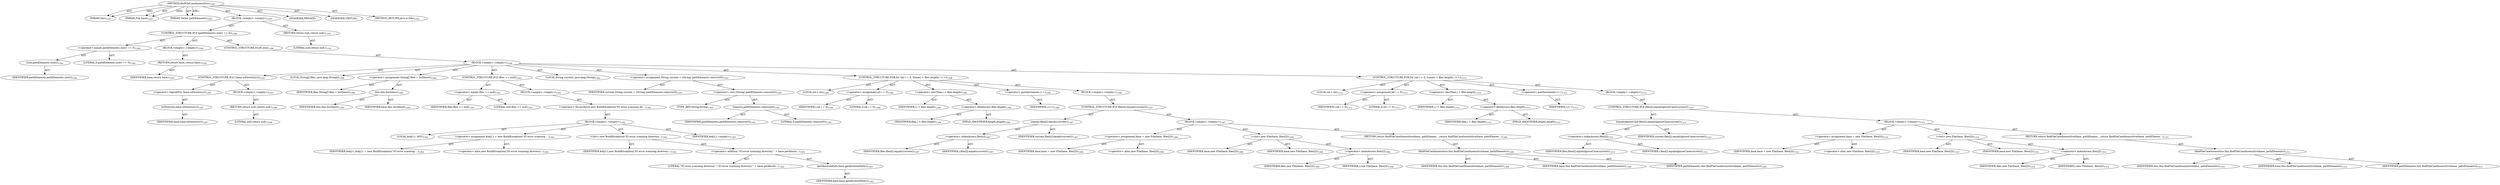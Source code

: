 digraph "findFileCaseInsensitive" {  
"111669149741" [label = <(METHOD,findFileCaseInsensitive)<SUB>1293</SUB>> ]
"115964117013" [label = <(PARAM,this)<SUB>1293</SUB>> ]
"115964117075" [label = <(PARAM,File base)<SUB>1293</SUB>> ]
"115964117076" [label = <(PARAM,Vector pathElements)<SUB>1293</SUB>> ]
"25769803931" [label = <(BLOCK,&lt;empty&gt;,&lt;empty&gt;)<SUB>1293</SUB>> ]
"47244640356" [label = <(CONTROL_STRUCTURE,IF,if (pathElements.size() == 0))<SUB>1294</SUB>> ]
"30064771754" [label = <(&lt;operator&gt;.equals,pathElements.size() == 0)<SUB>1294</SUB>> ]
"30064771755" [label = <(size,pathElements.size())<SUB>1294</SUB>> ]
"68719477339" [label = <(IDENTIFIER,pathElements,pathElements.size())<SUB>1294</SUB>> ]
"90194313316" [label = <(LITERAL,0,pathElements.size() == 0)<SUB>1294</SUB>> ]
"25769803932" [label = <(BLOCK,&lt;empty&gt;,&lt;empty&gt;)<SUB>1294</SUB>> ]
"146028888101" [label = <(RETURN,return base;,return base;)<SUB>1295</SUB>> ]
"68719477340" [label = <(IDENTIFIER,base,return base;)<SUB>1295</SUB>> ]
"47244640357" [label = <(CONTROL_STRUCTURE,ELSE,else)<SUB>1296</SUB>> ]
"25769803933" [label = <(BLOCK,&lt;empty&gt;,&lt;empty&gt;)<SUB>1296</SUB>> ]
"47244640358" [label = <(CONTROL_STRUCTURE,IF,if (!base.isDirectory()))<SUB>1297</SUB>> ]
"30064771756" [label = <(&lt;operator&gt;.logicalNot,!base.isDirectory())<SUB>1297</SUB>> ]
"30064771757" [label = <(isDirectory,base.isDirectory())<SUB>1297</SUB>> ]
"68719477341" [label = <(IDENTIFIER,base,base.isDirectory())<SUB>1297</SUB>> ]
"25769803934" [label = <(BLOCK,&lt;empty&gt;,&lt;empty&gt;)<SUB>1297</SUB>> ]
"146028888102" [label = <(RETURN,return null;,return null;)<SUB>1298</SUB>> ]
"90194313317" [label = <(LITERAL,null,return null;)<SUB>1298</SUB>> ]
"94489280573" [label = <(LOCAL,String[] files: java.lang.String[])<SUB>1300</SUB>> ]
"30064771758" [label = <(&lt;operator&gt;.assignment,String[] files = list(base))<SUB>1300</SUB>> ]
"68719477342" [label = <(IDENTIFIER,files,String[] files = list(base))<SUB>1300</SUB>> ]
"30064771759" [label = <(list,this.list(base))<SUB>1300</SUB>> ]
"68719476790" [label = <(IDENTIFIER,this,this.list(base))<SUB>1300</SUB>> ]
"68719477343" [label = <(IDENTIFIER,base,this.list(base))<SUB>1300</SUB>> ]
"47244640359" [label = <(CONTROL_STRUCTURE,IF,if (files == null))<SUB>1301</SUB>> ]
"30064771760" [label = <(&lt;operator&gt;.equals,files == null)<SUB>1301</SUB>> ]
"68719477344" [label = <(IDENTIFIER,files,files == null)<SUB>1301</SUB>> ]
"90194313318" [label = <(LITERAL,null,files == null)<SUB>1301</SUB>> ]
"25769803935" [label = <(BLOCK,&lt;empty&gt;,&lt;empty&gt;)<SUB>1301</SUB>> ]
"30064771761" [label = <(&lt;operator&gt;.throw,throw new BuildException(&quot;IO error scanning dir...)<SUB>1302</SUB>> ]
"25769803936" [label = <(BLOCK,&lt;empty&gt;,&lt;empty&gt;)<SUB>1302</SUB>> ]
"94489280574" [label = <(LOCAL,$obj11: ANY)<SUB>1302</SUB>> ]
"30064771762" [label = <(&lt;operator&gt;.assignment,$obj11 = new BuildException(&quot;IO error scanning ...)<SUB>1302</SUB>> ]
"68719477345" [label = <(IDENTIFIER,$obj11,$obj11 = new BuildException(&quot;IO error scanning ...)<SUB>1302</SUB>> ]
"30064771763" [label = <(&lt;operator&gt;.alloc,new BuildException(&quot;IO error scanning directory...)<SUB>1302</SUB>> ]
"30064771764" [label = <(&lt;init&gt;,new BuildException(&quot;IO error scanning directory...)<SUB>1302</SUB>> ]
"68719477346" [label = <(IDENTIFIER,$obj11,new BuildException(&quot;IO error scanning directory...)<SUB>1302</SUB>> ]
"30064771765" [label = <(&lt;operator&gt;.addition,&quot;IO error scanning directory &quot; + base.getAbsolu...)<SUB>1302</SUB>> ]
"90194313319" [label = <(LITERAL,&quot;IO error scanning directory &quot;,&quot;IO error scanning directory &quot; + base.getAbsolu...)<SUB>1302</SUB>> ]
"30064771766" [label = <(getAbsolutePath,base.getAbsolutePath())<SUB>1303</SUB>> ]
"68719477347" [label = <(IDENTIFIER,base,base.getAbsolutePath())<SUB>1303</SUB>> ]
"68719477348" [label = <(IDENTIFIER,$obj11,&lt;empty&gt;)<SUB>1302</SUB>> ]
"94489280575" [label = <(LOCAL,String current: java.lang.String)<SUB>1305</SUB>> ]
"30064771767" [label = <(&lt;operator&gt;.assignment,String current = (String) pathElements.remove(0))<SUB>1305</SUB>> ]
"68719477349" [label = <(IDENTIFIER,current,String current = (String) pathElements.remove(0))<SUB>1305</SUB>> ]
"30064771768" [label = <(&lt;operator&gt;.cast,(String) pathElements.remove(0))<SUB>1305</SUB>> ]
"180388626453" [label = <(TYPE_REF,String,String)<SUB>1305</SUB>> ]
"30064771769" [label = <(remove,pathElements.remove(0))<SUB>1305</SUB>> ]
"68719477350" [label = <(IDENTIFIER,pathElements,pathElements.remove(0))<SUB>1305</SUB>> ]
"90194313320" [label = <(LITERAL,0,pathElements.remove(0))<SUB>1305</SUB>> ]
"47244640360" [label = <(CONTROL_STRUCTURE,FOR,for (int i = 0; Some(i &lt; files.length); i++))<SUB>1306</SUB>> ]
"94489280576" [label = <(LOCAL,int i: int)<SUB>1306</SUB>> ]
"30064771770" [label = <(&lt;operator&gt;.assignment,int i = 0)<SUB>1306</SUB>> ]
"68719477351" [label = <(IDENTIFIER,i,int i = 0)<SUB>1306</SUB>> ]
"90194313321" [label = <(LITERAL,0,int i = 0)<SUB>1306</SUB>> ]
"30064771771" [label = <(&lt;operator&gt;.lessThan,i &lt; files.length)<SUB>1306</SUB>> ]
"68719477352" [label = <(IDENTIFIER,i,i &lt; files.length)<SUB>1306</SUB>> ]
"30064771772" [label = <(&lt;operator&gt;.fieldAccess,files.length)<SUB>1306</SUB>> ]
"68719477353" [label = <(IDENTIFIER,files,i &lt; files.length)<SUB>1306</SUB>> ]
"55834575042" [label = <(FIELD_IDENTIFIER,length,length)<SUB>1306</SUB>> ]
"30064771773" [label = <(&lt;operator&gt;.postIncrement,i++)<SUB>1306</SUB>> ]
"68719477354" [label = <(IDENTIFIER,i,i++)<SUB>1306</SUB>> ]
"25769803937" [label = <(BLOCK,&lt;empty&gt;,&lt;empty&gt;)<SUB>1306</SUB>> ]
"47244640361" [label = <(CONTROL_STRUCTURE,IF,if (files[i].equals(current)))<SUB>1307</SUB>> ]
"30064771774" [label = <(equals,files[i].equals(current))<SUB>1307</SUB>> ]
"30064771775" [label = <(&lt;operator&gt;.indexAccess,files[i])<SUB>1307</SUB>> ]
"68719477355" [label = <(IDENTIFIER,files,files[i].equals(current))<SUB>1307</SUB>> ]
"68719477356" [label = <(IDENTIFIER,i,files[i].equals(current))<SUB>1307</SUB>> ]
"68719477357" [label = <(IDENTIFIER,current,files[i].equals(current))<SUB>1307</SUB>> ]
"25769803938" [label = <(BLOCK,&lt;empty&gt;,&lt;empty&gt;)<SUB>1307</SUB>> ]
"30064771776" [label = <(&lt;operator&gt;.assignment,base = new File(base, files[i]))<SUB>1308</SUB>> ]
"68719477358" [label = <(IDENTIFIER,base,base = new File(base, files[i]))<SUB>1308</SUB>> ]
"30064771777" [label = <(&lt;operator&gt;.alloc,new File(base, files[i]))<SUB>1308</SUB>> ]
"30064771778" [label = <(&lt;init&gt;,new File(base, files[i]))<SUB>1308</SUB>> ]
"68719477359" [label = <(IDENTIFIER,base,new File(base, files[i]))<SUB>1308</SUB>> ]
"68719477360" [label = <(IDENTIFIER,base,new File(base, files[i]))<SUB>1308</SUB>> ]
"30064771779" [label = <(&lt;operator&gt;.indexAccess,files[i])<SUB>1308</SUB>> ]
"68719477361" [label = <(IDENTIFIER,files,new File(base, files[i]))<SUB>1308</SUB>> ]
"68719477362" [label = <(IDENTIFIER,i,new File(base, files[i]))<SUB>1308</SUB>> ]
"146028888103" [label = <(RETURN,return findFileCaseInsensitive(base, pathElemen...,return findFileCaseInsensitive(base, pathElemen...)<SUB>1309</SUB>> ]
"30064771780" [label = <(findFileCaseInsensitive,this.findFileCaseInsensitive(base, pathElements))<SUB>1309</SUB>> ]
"68719476791" [label = <(IDENTIFIER,this,this.findFileCaseInsensitive(base, pathElements))<SUB>1309</SUB>> ]
"68719477363" [label = <(IDENTIFIER,base,this.findFileCaseInsensitive(base, pathElements))<SUB>1309</SUB>> ]
"68719477364" [label = <(IDENTIFIER,pathElements,this.findFileCaseInsensitive(base, pathElements))<SUB>1309</SUB>> ]
"47244640362" [label = <(CONTROL_STRUCTURE,FOR,for (int i = 0; Some(i &lt; files.length); i++))<SUB>1312</SUB>> ]
"94489280577" [label = <(LOCAL,int i: int)<SUB>1312</SUB>> ]
"30064771781" [label = <(&lt;operator&gt;.assignment,int i = 0)<SUB>1312</SUB>> ]
"68719477365" [label = <(IDENTIFIER,i,int i = 0)<SUB>1312</SUB>> ]
"90194313322" [label = <(LITERAL,0,int i = 0)<SUB>1312</SUB>> ]
"30064771782" [label = <(&lt;operator&gt;.lessThan,i &lt; files.length)<SUB>1312</SUB>> ]
"68719477366" [label = <(IDENTIFIER,i,i &lt; files.length)<SUB>1312</SUB>> ]
"30064771783" [label = <(&lt;operator&gt;.fieldAccess,files.length)<SUB>1312</SUB>> ]
"68719477367" [label = <(IDENTIFIER,files,i &lt; files.length)<SUB>1312</SUB>> ]
"55834575043" [label = <(FIELD_IDENTIFIER,length,length)<SUB>1312</SUB>> ]
"30064771784" [label = <(&lt;operator&gt;.postIncrement,i++)<SUB>1312</SUB>> ]
"68719477368" [label = <(IDENTIFIER,i,i++)<SUB>1312</SUB>> ]
"25769803939" [label = <(BLOCK,&lt;empty&gt;,&lt;empty&gt;)<SUB>1312</SUB>> ]
"47244640363" [label = <(CONTROL_STRUCTURE,IF,if (files[i].equalsIgnoreCase(current)))<SUB>1313</SUB>> ]
"30064771785" [label = <(equalsIgnoreCase,files[i].equalsIgnoreCase(current))<SUB>1313</SUB>> ]
"30064771786" [label = <(&lt;operator&gt;.indexAccess,files[i])<SUB>1313</SUB>> ]
"68719477369" [label = <(IDENTIFIER,files,files[i].equalsIgnoreCase(current))<SUB>1313</SUB>> ]
"68719477370" [label = <(IDENTIFIER,i,files[i].equalsIgnoreCase(current))<SUB>1313</SUB>> ]
"68719477371" [label = <(IDENTIFIER,current,files[i].equalsIgnoreCase(current))<SUB>1313</SUB>> ]
"25769803940" [label = <(BLOCK,&lt;empty&gt;,&lt;empty&gt;)<SUB>1313</SUB>> ]
"30064771787" [label = <(&lt;operator&gt;.assignment,base = new File(base, files[i]))<SUB>1314</SUB>> ]
"68719477372" [label = <(IDENTIFIER,base,base = new File(base, files[i]))<SUB>1314</SUB>> ]
"30064771788" [label = <(&lt;operator&gt;.alloc,new File(base, files[i]))<SUB>1314</SUB>> ]
"30064771789" [label = <(&lt;init&gt;,new File(base, files[i]))<SUB>1314</SUB>> ]
"68719477373" [label = <(IDENTIFIER,base,new File(base, files[i]))<SUB>1314</SUB>> ]
"68719477374" [label = <(IDENTIFIER,base,new File(base, files[i]))<SUB>1314</SUB>> ]
"30064771790" [label = <(&lt;operator&gt;.indexAccess,files[i])<SUB>1314</SUB>> ]
"68719477375" [label = <(IDENTIFIER,files,new File(base, files[i]))<SUB>1314</SUB>> ]
"68719477376" [label = <(IDENTIFIER,i,new File(base, files[i]))<SUB>1314</SUB>> ]
"146028888104" [label = <(RETURN,return findFileCaseInsensitive(base, pathElemen...,return findFileCaseInsensitive(base, pathElemen...)<SUB>1315</SUB>> ]
"30064771791" [label = <(findFileCaseInsensitive,this.findFileCaseInsensitive(base, pathElements))<SUB>1315</SUB>> ]
"68719476792" [label = <(IDENTIFIER,this,this.findFileCaseInsensitive(base, pathElements))<SUB>1315</SUB>> ]
"68719477377" [label = <(IDENTIFIER,base,this.findFileCaseInsensitive(base, pathElements))<SUB>1315</SUB>> ]
"68719477378" [label = <(IDENTIFIER,pathElements,this.findFileCaseInsensitive(base, pathElements))<SUB>1315</SUB>> ]
"146028888105" [label = <(RETURN,return null;,return null;)<SUB>1319</SUB>> ]
"90194313323" [label = <(LITERAL,null,return null;)<SUB>1319</SUB>> ]
"133143986291" [label = <(MODIFIER,PRIVATE)> ]
"133143986292" [label = <(MODIFIER,VIRTUAL)> ]
"128849018925" [label = <(METHOD_RETURN,java.io.File)<SUB>1293</SUB>> ]
  "111669149741" -> "115964117013"  [ label = "AST: "] 
  "111669149741" -> "115964117075"  [ label = "AST: "] 
  "111669149741" -> "115964117076"  [ label = "AST: "] 
  "111669149741" -> "25769803931"  [ label = "AST: "] 
  "111669149741" -> "133143986291"  [ label = "AST: "] 
  "111669149741" -> "133143986292"  [ label = "AST: "] 
  "111669149741" -> "128849018925"  [ label = "AST: "] 
  "25769803931" -> "47244640356"  [ label = "AST: "] 
  "25769803931" -> "146028888105"  [ label = "AST: "] 
  "47244640356" -> "30064771754"  [ label = "AST: "] 
  "47244640356" -> "25769803932"  [ label = "AST: "] 
  "47244640356" -> "47244640357"  [ label = "AST: "] 
  "30064771754" -> "30064771755"  [ label = "AST: "] 
  "30064771754" -> "90194313316"  [ label = "AST: "] 
  "30064771755" -> "68719477339"  [ label = "AST: "] 
  "25769803932" -> "146028888101"  [ label = "AST: "] 
  "146028888101" -> "68719477340"  [ label = "AST: "] 
  "47244640357" -> "25769803933"  [ label = "AST: "] 
  "25769803933" -> "47244640358"  [ label = "AST: "] 
  "25769803933" -> "94489280573"  [ label = "AST: "] 
  "25769803933" -> "30064771758"  [ label = "AST: "] 
  "25769803933" -> "47244640359"  [ label = "AST: "] 
  "25769803933" -> "94489280575"  [ label = "AST: "] 
  "25769803933" -> "30064771767"  [ label = "AST: "] 
  "25769803933" -> "47244640360"  [ label = "AST: "] 
  "25769803933" -> "47244640362"  [ label = "AST: "] 
  "47244640358" -> "30064771756"  [ label = "AST: "] 
  "47244640358" -> "25769803934"  [ label = "AST: "] 
  "30064771756" -> "30064771757"  [ label = "AST: "] 
  "30064771757" -> "68719477341"  [ label = "AST: "] 
  "25769803934" -> "146028888102"  [ label = "AST: "] 
  "146028888102" -> "90194313317"  [ label = "AST: "] 
  "30064771758" -> "68719477342"  [ label = "AST: "] 
  "30064771758" -> "30064771759"  [ label = "AST: "] 
  "30064771759" -> "68719476790"  [ label = "AST: "] 
  "30064771759" -> "68719477343"  [ label = "AST: "] 
  "47244640359" -> "30064771760"  [ label = "AST: "] 
  "47244640359" -> "25769803935"  [ label = "AST: "] 
  "30064771760" -> "68719477344"  [ label = "AST: "] 
  "30064771760" -> "90194313318"  [ label = "AST: "] 
  "25769803935" -> "30064771761"  [ label = "AST: "] 
  "30064771761" -> "25769803936"  [ label = "AST: "] 
  "25769803936" -> "94489280574"  [ label = "AST: "] 
  "25769803936" -> "30064771762"  [ label = "AST: "] 
  "25769803936" -> "30064771764"  [ label = "AST: "] 
  "25769803936" -> "68719477348"  [ label = "AST: "] 
  "30064771762" -> "68719477345"  [ label = "AST: "] 
  "30064771762" -> "30064771763"  [ label = "AST: "] 
  "30064771764" -> "68719477346"  [ label = "AST: "] 
  "30064771764" -> "30064771765"  [ label = "AST: "] 
  "30064771765" -> "90194313319"  [ label = "AST: "] 
  "30064771765" -> "30064771766"  [ label = "AST: "] 
  "30064771766" -> "68719477347"  [ label = "AST: "] 
  "30064771767" -> "68719477349"  [ label = "AST: "] 
  "30064771767" -> "30064771768"  [ label = "AST: "] 
  "30064771768" -> "180388626453"  [ label = "AST: "] 
  "30064771768" -> "30064771769"  [ label = "AST: "] 
  "30064771769" -> "68719477350"  [ label = "AST: "] 
  "30064771769" -> "90194313320"  [ label = "AST: "] 
  "47244640360" -> "94489280576"  [ label = "AST: "] 
  "47244640360" -> "30064771770"  [ label = "AST: "] 
  "47244640360" -> "30064771771"  [ label = "AST: "] 
  "47244640360" -> "30064771773"  [ label = "AST: "] 
  "47244640360" -> "25769803937"  [ label = "AST: "] 
  "30064771770" -> "68719477351"  [ label = "AST: "] 
  "30064771770" -> "90194313321"  [ label = "AST: "] 
  "30064771771" -> "68719477352"  [ label = "AST: "] 
  "30064771771" -> "30064771772"  [ label = "AST: "] 
  "30064771772" -> "68719477353"  [ label = "AST: "] 
  "30064771772" -> "55834575042"  [ label = "AST: "] 
  "30064771773" -> "68719477354"  [ label = "AST: "] 
  "25769803937" -> "47244640361"  [ label = "AST: "] 
  "47244640361" -> "30064771774"  [ label = "AST: "] 
  "47244640361" -> "25769803938"  [ label = "AST: "] 
  "30064771774" -> "30064771775"  [ label = "AST: "] 
  "30064771774" -> "68719477357"  [ label = "AST: "] 
  "30064771775" -> "68719477355"  [ label = "AST: "] 
  "30064771775" -> "68719477356"  [ label = "AST: "] 
  "25769803938" -> "30064771776"  [ label = "AST: "] 
  "25769803938" -> "30064771778"  [ label = "AST: "] 
  "25769803938" -> "146028888103"  [ label = "AST: "] 
  "30064771776" -> "68719477358"  [ label = "AST: "] 
  "30064771776" -> "30064771777"  [ label = "AST: "] 
  "30064771778" -> "68719477359"  [ label = "AST: "] 
  "30064771778" -> "68719477360"  [ label = "AST: "] 
  "30064771778" -> "30064771779"  [ label = "AST: "] 
  "30064771779" -> "68719477361"  [ label = "AST: "] 
  "30064771779" -> "68719477362"  [ label = "AST: "] 
  "146028888103" -> "30064771780"  [ label = "AST: "] 
  "30064771780" -> "68719476791"  [ label = "AST: "] 
  "30064771780" -> "68719477363"  [ label = "AST: "] 
  "30064771780" -> "68719477364"  [ label = "AST: "] 
  "47244640362" -> "94489280577"  [ label = "AST: "] 
  "47244640362" -> "30064771781"  [ label = "AST: "] 
  "47244640362" -> "30064771782"  [ label = "AST: "] 
  "47244640362" -> "30064771784"  [ label = "AST: "] 
  "47244640362" -> "25769803939"  [ label = "AST: "] 
  "30064771781" -> "68719477365"  [ label = "AST: "] 
  "30064771781" -> "90194313322"  [ label = "AST: "] 
  "30064771782" -> "68719477366"  [ label = "AST: "] 
  "30064771782" -> "30064771783"  [ label = "AST: "] 
  "30064771783" -> "68719477367"  [ label = "AST: "] 
  "30064771783" -> "55834575043"  [ label = "AST: "] 
  "30064771784" -> "68719477368"  [ label = "AST: "] 
  "25769803939" -> "47244640363"  [ label = "AST: "] 
  "47244640363" -> "30064771785"  [ label = "AST: "] 
  "47244640363" -> "25769803940"  [ label = "AST: "] 
  "30064771785" -> "30064771786"  [ label = "AST: "] 
  "30064771785" -> "68719477371"  [ label = "AST: "] 
  "30064771786" -> "68719477369"  [ label = "AST: "] 
  "30064771786" -> "68719477370"  [ label = "AST: "] 
  "25769803940" -> "30064771787"  [ label = "AST: "] 
  "25769803940" -> "30064771789"  [ label = "AST: "] 
  "25769803940" -> "146028888104"  [ label = "AST: "] 
  "30064771787" -> "68719477372"  [ label = "AST: "] 
  "30064771787" -> "30064771788"  [ label = "AST: "] 
  "30064771789" -> "68719477373"  [ label = "AST: "] 
  "30064771789" -> "68719477374"  [ label = "AST: "] 
  "30064771789" -> "30064771790"  [ label = "AST: "] 
  "30064771790" -> "68719477375"  [ label = "AST: "] 
  "30064771790" -> "68719477376"  [ label = "AST: "] 
  "146028888104" -> "30064771791"  [ label = "AST: "] 
  "30064771791" -> "68719476792"  [ label = "AST: "] 
  "30064771791" -> "68719477377"  [ label = "AST: "] 
  "30064771791" -> "68719477378"  [ label = "AST: "] 
  "146028888105" -> "90194313323"  [ label = "AST: "] 
  "111669149741" -> "115964117013"  [ label = "DDG: "] 
  "111669149741" -> "115964117075"  [ label = "DDG: "] 
  "111669149741" -> "115964117076"  [ label = "DDG: "] 
}
